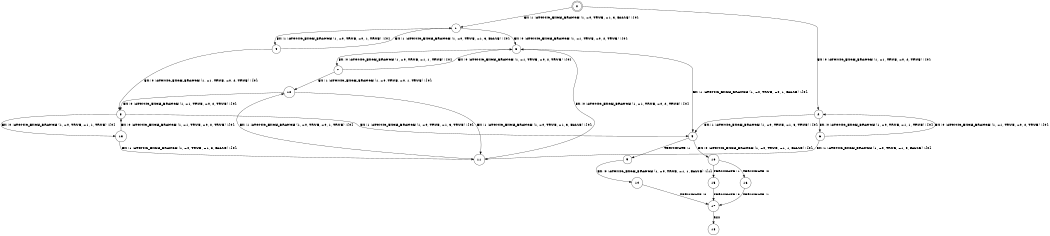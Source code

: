 digraph BCG {
size = "7, 10.5";
center = TRUE;
node [shape = circle];
0 [peripheries = 2];
0 -> 1 [label = "EX !1 !ATOMIC_EXCH_BRANCH (1, +0, TRUE, +1, 3, FALSE) !{0}"];
0 -> 2 [label = "EX !0 !ATOMIC_EXCH_BRANCH (1, +1, TRUE, +0, 2, TRUE) !{0}"];
1 -> 3 [label = "EX !0 !ATOMIC_EXCH_BRANCH (1, +1, TRUE, +0, 2, TRUE) !{0}"];
1 -> 4 [label = "EX !1 !ATOMIC_EXCH_BRANCH (1, +0, TRUE, +0, 1, TRUE) !{0}"];
2 -> 5 [label = "EX !1 !ATOMIC_EXCH_BRANCH (1, +0, TRUE, +1, 3, TRUE) !{0}"];
2 -> 6 [label = "EX !0 !ATOMIC_EXCH_BRANCH (1, +0, TRUE, +1, 1, TRUE) !{0}"];
3 -> 5 [label = "EX !1 !ATOMIC_EXCH_BRANCH (1, +0, TRUE, +0, 1, FALSE) !{0}"];
3 -> 7 [label = "EX !0 !ATOMIC_EXCH_BRANCH (1, +0, TRUE, +1, 1, TRUE) !{0}"];
4 -> 8 [label = "EX !0 !ATOMIC_EXCH_BRANCH (1, +1, TRUE, +0, 2, TRUE) !{0}"];
4 -> 1 [label = "EX !1 !ATOMIC_EXCH_BRANCH (1, +0, TRUE, +1, 3, FALSE) !{0}"];
5 -> 9 [label = "TERMINATE !1"];
5 -> 10 [label = "EX !0 !ATOMIC_EXCH_BRANCH (1, +0, TRUE, +1, 1, FALSE) !{0}"];
6 -> 11 [label = "EX !1 !ATOMIC_EXCH_BRANCH (1, +0, TRUE, +1, 3, FALSE) !{0}"];
6 -> 2 [label = "EX !0 !ATOMIC_EXCH_BRANCH (1, +1, TRUE, +0, 2, TRUE) !{0}"];
7 -> 12 [label = "EX !1 !ATOMIC_EXCH_BRANCH (1, +0, TRUE, +0, 1, TRUE) !{0}"];
7 -> 3 [label = "EX !0 !ATOMIC_EXCH_BRANCH (1, +1, TRUE, +0, 2, TRUE) !{0}"];
8 -> 5 [label = "EX !1 !ATOMIC_EXCH_BRANCH (1, +0, TRUE, +1, 3, TRUE) !{0}"];
8 -> 13 [label = "EX !0 !ATOMIC_EXCH_BRANCH (1, +0, TRUE, +1, 1, TRUE) !{0}"];
9 -> 14 [label = "EX !0 !ATOMIC_EXCH_BRANCH (1, +0, TRUE, +1, 1, FALSE) !{1}"];
10 -> 15 [label = "TERMINATE !1"];
10 -> 16 [label = "TERMINATE !0"];
11 -> 12 [label = "EX !1 !ATOMIC_EXCH_BRANCH (1, +0, TRUE, +0, 1, TRUE) !{0}"];
11 -> 3 [label = "EX !0 !ATOMIC_EXCH_BRANCH (1, +1, TRUE, +0, 2, TRUE) !{0}"];
12 -> 11 [label = "EX !1 !ATOMIC_EXCH_BRANCH (1, +0, TRUE, +1, 3, FALSE) !{0}"];
12 -> 8 [label = "EX !0 !ATOMIC_EXCH_BRANCH (1, +1, TRUE, +0, 2, TRUE) !{0}"];
13 -> 11 [label = "EX !1 !ATOMIC_EXCH_BRANCH (1, +0, TRUE, +1, 3, FALSE) !{0}"];
13 -> 8 [label = "EX !0 !ATOMIC_EXCH_BRANCH (1, +1, TRUE, +0, 2, TRUE) !{0}"];
14 -> 17 [label = "TERMINATE !0"];
15 -> 17 [label = "TERMINATE !0"];
16 -> 17 [label = "TERMINATE !1"];
17 -> 18 [label = "exit"];
}
